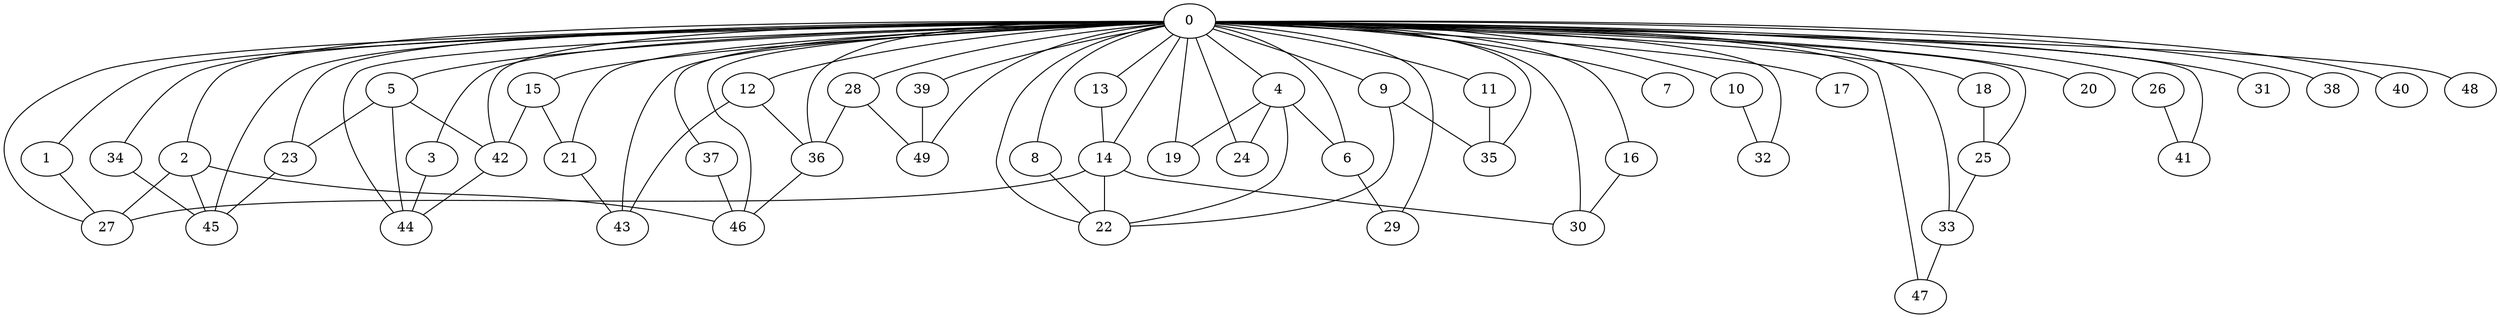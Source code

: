 
graph graphname {
    0 -- 1
0 -- 2
0 -- 3
0 -- 4
0 -- 5
0 -- 6
0 -- 7
0 -- 8
0 -- 9
0 -- 10
0 -- 11
0 -- 12
0 -- 13
0 -- 14
0 -- 15
0 -- 16
0 -- 17
0 -- 18
0 -- 19
0 -- 20
0 -- 21
0 -- 22
0 -- 23
0 -- 24
0 -- 25
0 -- 26
0 -- 27
0 -- 28
0 -- 29
0 -- 30
0 -- 31
0 -- 32
0 -- 33
0 -- 34
0 -- 35
0 -- 36
0 -- 37
0 -- 38
0 -- 39
0 -- 40
0 -- 41
0 -- 42
0 -- 43
0 -- 44
0 -- 45
0 -- 46
0 -- 47
0 -- 48
0 -- 49
1 -- 27
2 -- 45
2 -- 46
2 -- 27
3 -- 44
4 -- 22
4 -- 19
4 -- 24
4 -- 6
5 -- 44
5 -- 23
5 -- 42
6 -- 29
8 -- 22
9 -- 22
9 -- 35
10 -- 32
11 -- 35
12 -- 36
12 -- 43
13 -- 14
14 -- 30
14 -- 22
14 -- 27
15 -- 21
15 -- 42
16 -- 30
18 -- 25
21 -- 43
23 -- 45
25 -- 33
26 -- 41
28 -- 49
28 -- 36
33 -- 47
34 -- 45
36 -- 46
37 -- 46
39 -- 49
42 -- 44

}
